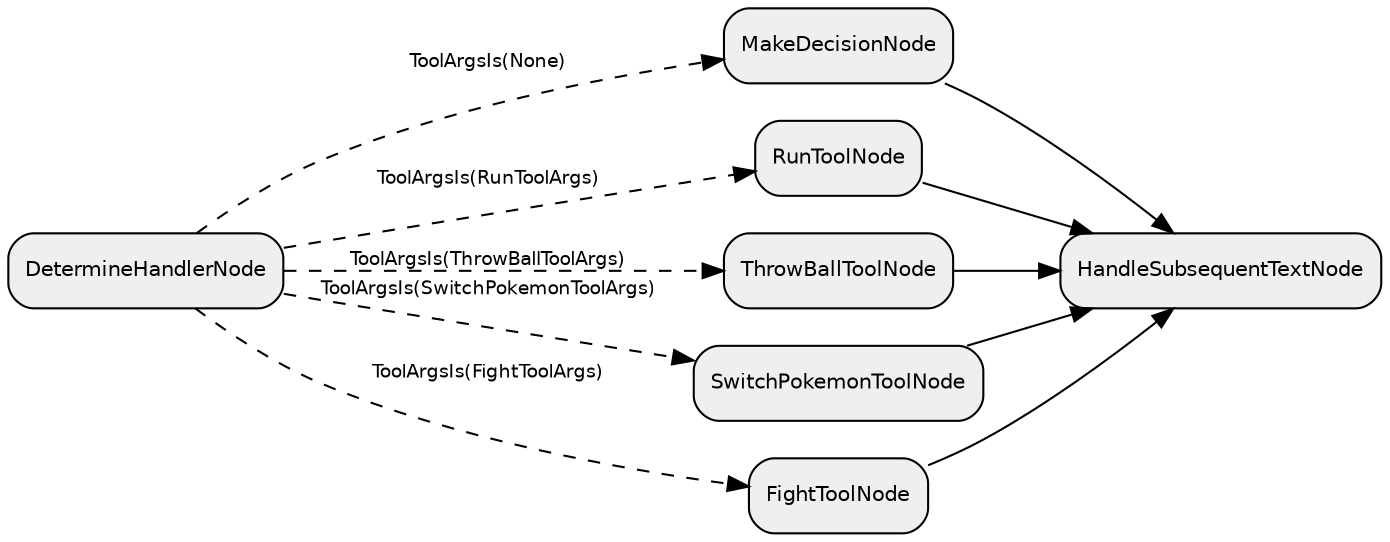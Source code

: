 digraph "subflow_8FrRI8S0ibkT8Vb9m2MzO" {
  rankdir=LR;
  compound=true;
  node [shape=box, style="rounded,filled", fillcolor="#EFEFEF", fontname="Helvetica", fontsize=10];
  edge [fontname="Helvetica", fontsize=9];
  "0n8AIiT6hfGlEq1CvGfuV" [label="MakeDecisionNode"];
  "553NrIlln4MFQ6yqQDffY" [label="RunToolNode"];
  Y0Ng37AyYcu75RHNweEmZ [label="HandleSubsequentTextNode"];
  fQFmwAnr9dRyMyv3Kv7yS [label="ThrowBallToolNode"];
  Cyg9nC0v5tgqubCoDhA4a [label="SwitchPokemonToolNode"];
  d3s9gYxp7sAzWT2uM1Daz [label="FightToolNode"];
  BnIj3aKQsI3CUZ7TWOAoD [label="DetermineHandlerNode"];
  BnIj3aKQsI3CUZ7TWOAoD -> "0n8AIiT6hfGlEq1CvGfuV" [style="dashed", label="ToolArgsIs(None)"];
  BnIj3aKQsI3CUZ7TWOAoD -> d3s9gYxp7sAzWT2uM1Daz [style="dashed", label="ToolArgsIs(FightToolArgs)"];
  BnIj3aKQsI3CUZ7TWOAoD -> Cyg9nC0v5tgqubCoDhA4a [style="dashed", label="ToolArgsIs(SwitchPokemonToolArgs)"];
  BnIj3aKQsI3CUZ7TWOAoD -> fQFmwAnr9dRyMyv3Kv7yS [style="dashed", label="ToolArgsIs(ThrowBallToolArgs)"];
  BnIj3aKQsI3CUZ7TWOAoD -> "553NrIlln4MFQ6yqQDffY" [style="dashed", label="ToolArgsIs(RunToolArgs)"];
  d3s9gYxp7sAzWT2uM1Daz -> Y0Ng37AyYcu75RHNweEmZ [style="solid"];
  Cyg9nC0v5tgqubCoDhA4a -> Y0Ng37AyYcu75RHNweEmZ [style="solid"];
  fQFmwAnr9dRyMyv3Kv7yS -> Y0Ng37AyYcu75RHNweEmZ [style="solid"];
  "553NrIlln4MFQ6yqQDffY" -> Y0Ng37AyYcu75RHNweEmZ [style="solid"];
  "0n8AIiT6hfGlEq1CvGfuV" -> Y0Ng37AyYcu75RHNweEmZ [style="solid"];
}
